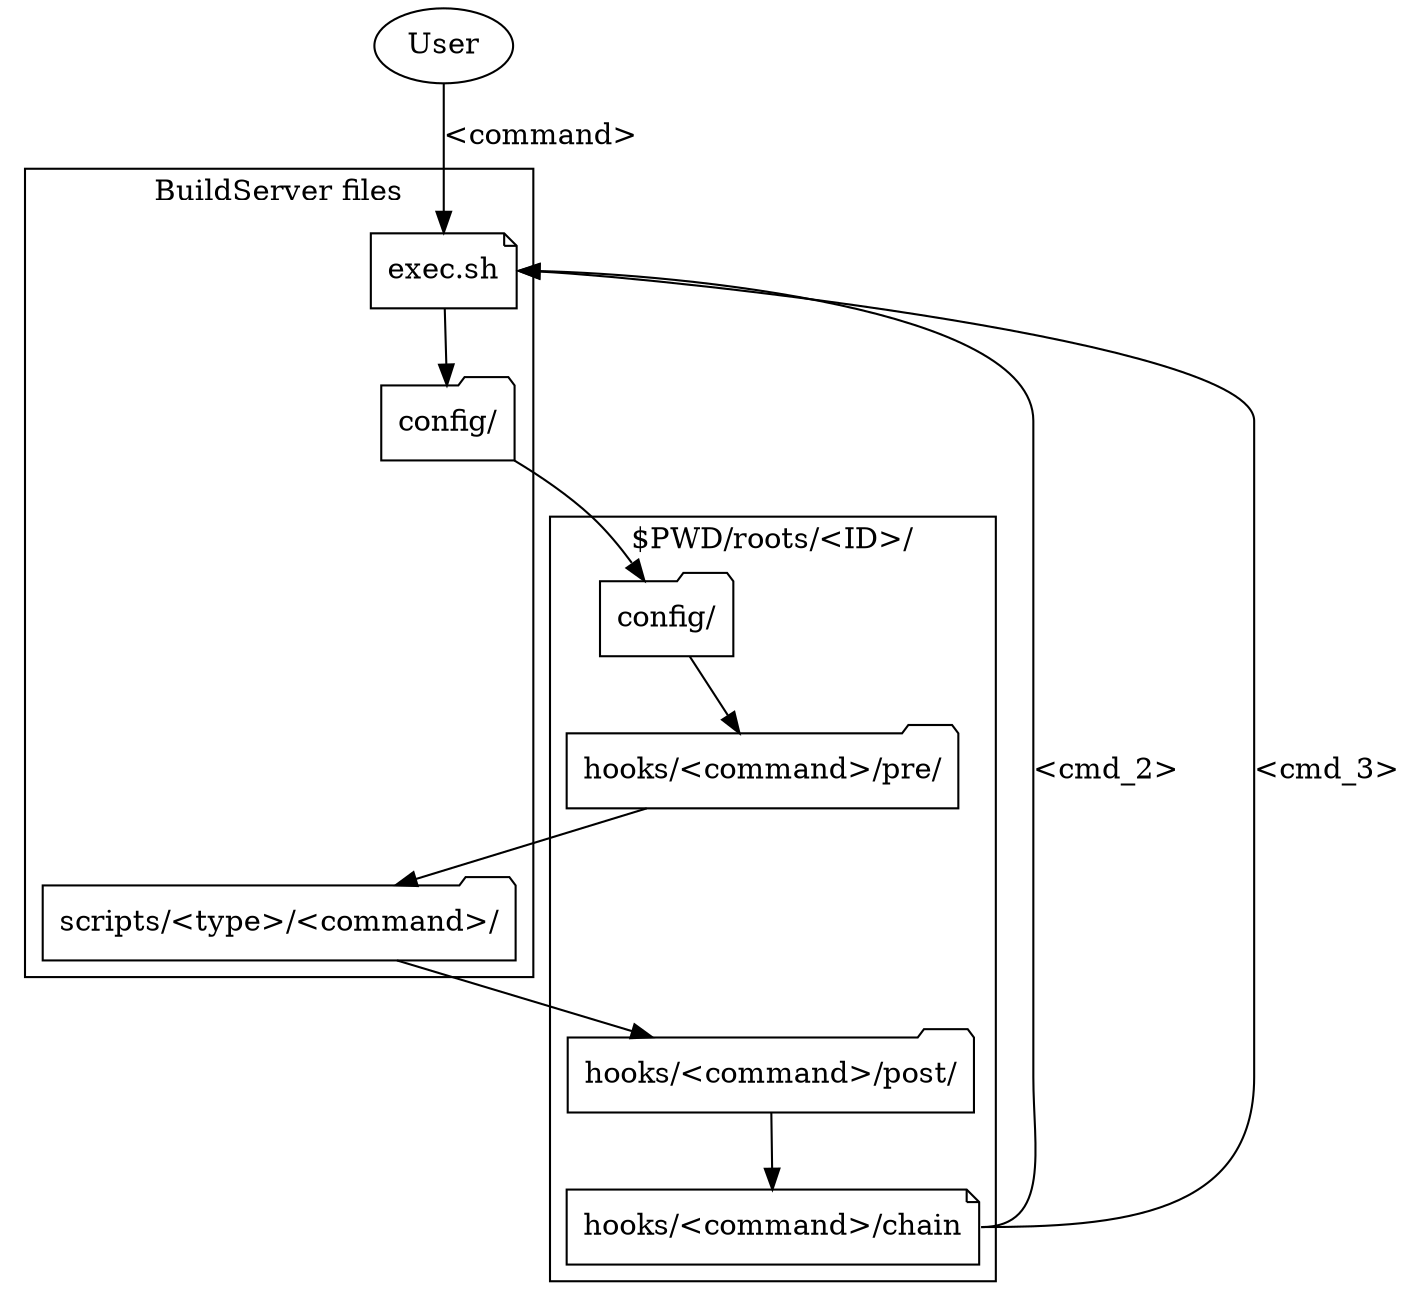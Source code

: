 digraph{
	rankdir=TB;
	newrank=true;
	User;
	node[shape="folder"]
	subgraph cluster0{
		label="$PWD/roots/<ID>/";
		Config2[label="config/"];
		Pre[label="hooks/<command>/pre/"];
		Post[label="hooks/<command>/post/"];
		Chain[shape="note", label="hooks/<command>/chain"];
	}
	subgraph cluster1{
		label="BuildServer files";
		Exec[shape="note",label="exec.sh"];
		Config1[label="config/"];
		Main[label="scripts/<type>/<command>/"];
	}
	User -> Exec [label="<command>"];
	Exec -> Config1 -> Config2 -> Pre -> Main -> Post -> Chain;
	newrank=false;
	Chain:e -> Exec:e [label="<cmd_2>"];
	Chain:e -> Exec:e [label="<cmd_3>"];
}

